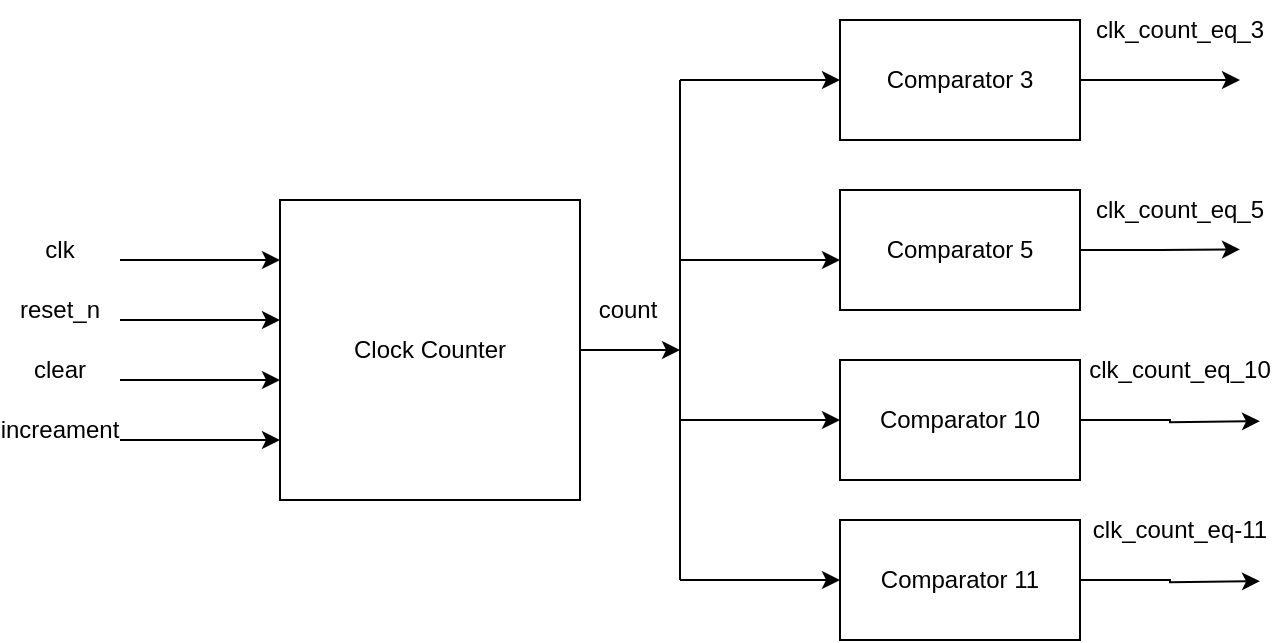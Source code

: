 <mxfile version="20.7.4" type="device"><diagram id="Oh40eJKxMi2Rnrjn9xqO" name="Page-1"><mxGraphModel dx="1235" dy="740" grid="1" gridSize="10" guides="1" tooltips="1" connect="1" arrows="1" fold="1" page="1" pageScale="1" pageWidth="827" pageHeight="1169" math="0" shadow="0"><root><mxCell id="0"/><mxCell id="1" parent="0"/><mxCell id="ayYgfuYJ6hb9SL3YzGLJ-35" style="edgeStyle=orthogonalEdgeStyle;rounded=0;orthogonalLoop=1;jettySize=auto;html=1;shadow=0;" edge="1" parent="1" source="ayYgfuYJ6hb9SL3YzGLJ-1"><mxGeometry relative="1" as="geometry"><mxPoint x="350" y="175" as="targetPoint"/></mxGeometry></mxCell><mxCell id="ayYgfuYJ6hb9SL3YzGLJ-1" value="Clock Counter" style="whiteSpace=wrap;html=1;aspect=fixed;" vertex="1" parent="1"><mxGeometry x="150" y="100" width="150" height="150" as="geometry"/></mxCell><mxCell id="ayYgfuYJ6hb9SL3YzGLJ-2" value="" style="endArrow=classic;html=1;rounded=0;" edge="1" parent="1"><mxGeometry width="50" height="50" relative="1" as="geometry"><mxPoint x="70" y="130" as="sourcePoint"/><mxPoint x="150" y="130" as="targetPoint"/></mxGeometry></mxCell><mxCell id="ayYgfuYJ6hb9SL3YzGLJ-5" value="" style="endArrow=classic;html=1;rounded=0;" edge="1" parent="1"><mxGeometry width="50" height="50" relative="1" as="geometry"><mxPoint x="70" y="160" as="sourcePoint"/><mxPoint x="150" y="160" as="targetPoint"/></mxGeometry></mxCell><mxCell id="ayYgfuYJ6hb9SL3YzGLJ-6" value="clk" style="text;html=1;strokeColor=none;fillColor=none;align=center;verticalAlign=middle;whiteSpace=wrap;rounded=0;" vertex="1" parent="1"><mxGeometry x="10" y="110" width="60" height="30" as="geometry"/></mxCell><mxCell id="ayYgfuYJ6hb9SL3YzGLJ-7" value="reset_n" style="text;html=1;strokeColor=none;fillColor=none;align=center;verticalAlign=middle;whiteSpace=wrap;rounded=0;" vertex="1" parent="1"><mxGeometry x="10" y="140" width="60" height="30" as="geometry"/></mxCell><mxCell id="ayYgfuYJ6hb9SL3YzGLJ-8" value="" style="endArrow=classic;html=1;rounded=0;" edge="1" parent="1"><mxGeometry width="50" height="50" relative="1" as="geometry"><mxPoint x="70" y="190" as="sourcePoint"/><mxPoint x="150" y="190" as="targetPoint"/></mxGeometry></mxCell><mxCell id="ayYgfuYJ6hb9SL3YzGLJ-10" value="" style="endArrow=classic;html=1;rounded=0;" edge="1" parent="1"><mxGeometry width="50" height="50" relative="1" as="geometry"><mxPoint x="70" y="220" as="sourcePoint"/><mxPoint x="150" y="220" as="targetPoint"/></mxGeometry></mxCell><mxCell id="ayYgfuYJ6hb9SL3YzGLJ-11" value="clear" style="text;html=1;strokeColor=none;fillColor=none;align=center;verticalAlign=middle;whiteSpace=wrap;rounded=0;" vertex="1" parent="1"><mxGeometry x="10" y="170" width="60" height="30" as="geometry"/></mxCell><mxCell id="ayYgfuYJ6hb9SL3YzGLJ-12" value="increament" style="text;html=1;strokeColor=none;fillColor=none;align=center;verticalAlign=middle;whiteSpace=wrap;rounded=0;" vertex="1" parent="1"><mxGeometry x="10" y="200" width="60" height="30" as="geometry"/></mxCell><mxCell id="ayYgfuYJ6hb9SL3YzGLJ-37" style="edgeStyle=orthogonalEdgeStyle;rounded=0;orthogonalLoop=1;jettySize=auto;html=1;shadow=0;" edge="1" parent="1" source="ayYgfuYJ6hb9SL3YzGLJ-15"><mxGeometry relative="1" as="geometry"><mxPoint x="630" y="40" as="targetPoint"/></mxGeometry></mxCell><mxCell id="ayYgfuYJ6hb9SL3YzGLJ-15" value="Comparator 3" style="rounded=0;whiteSpace=wrap;html=1;" vertex="1" parent="1"><mxGeometry x="430" y="10" width="120" height="60" as="geometry"/></mxCell><mxCell id="ayYgfuYJ6hb9SL3YzGLJ-38" style="edgeStyle=orthogonalEdgeStyle;rounded=0;orthogonalLoop=1;jettySize=auto;html=1;exitX=1;exitY=0.5;exitDx=0;exitDy=0;shadow=0;" edge="1" parent="1" source="ayYgfuYJ6hb9SL3YzGLJ-16"><mxGeometry relative="1" as="geometry"><mxPoint x="630" y="124.706" as="targetPoint"/></mxGeometry></mxCell><mxCell id="ayYgfuYJ6hb9SL3YzGLJ-16" value="Comparator 5" style="rounded=0;whiteSpace=wrap;html=1;" vertex="1" parent="1"><mxGeometry x="430" y="95" width="120" height="60" as="geometry"/></mxCell><mxCell id="ayYgfuYJ6hb9SL3YzGLJ-39" style="edgeStyle=orthogonalEdgeStyle;rounded=0;orthogonalLoop=1;jettySize=auto;html=1;exitX=1;exitY=0.5;exitDx=0;exitDy=0;shadow=0;" edge="1" parent="1" source="ayYgfuYJ6hb9SL3YzGLJ-17"><mxGeometry relative="1" as="geometry"><mxPoint x="640" y="210.588" as="targetPoint"/></mxGeometry></mxCell><mxCell id="ayYgfuYJ6hb9SL3YzGLJ-17" value="Comparator 10" style="rounded=0;whiteSpace=wrap;html=1;" vertex="1" parent="1"><mxGeometry x="430" y="180" width="120" height="60" as="geometry"/></mxCell><mxCell id="ayYgfuYJ6hb9SL3YzGLJ-40" style="edgeStyle=orthogonalEdgeStyle;rounded=0;orthogonalLoop=1;jettySize=auto;html=1;exitX=1;exitY=0.5;exitDx=0;exitDy=0;shadow=0;" edge="1" parent="1" source="ayYgfuYJ6hb9SL3YzGLJ-18"><mxGeometry relative="1" as="geometry"><mxPoint x="640" y="290.588" as="targetPoint"/></mxGeometry></mxCell><mxCell id="ayYgfuYJ6hb9SL3YzGLJ-18" value="Comparator 11" style="rounded=0;whiteSpace=wrap;html=1;" vertex="1" parent="1"><mxGeometry x="430" y="260" width="120" height="60" as="geometry"/></mxCell><mxCell id="ayYgfuYJ6hb9SL3YzGLJ-26" value="" style="endArrow=none;html=1;rounded=0;shadow=0;" edge="1" parent="1"><mxGeometry width="50" height="50" relative="1" as="geometry"><mxPoint x="350" y="290" as="sourcePoint"/><mxPoint x="350" y="40" as="targetPoint"/></mxGeometry></mxCell><mxCell id="ayYgfuYJ6hb9SL3YzGLJ-30" value="" style="endArrow=classic;html=1;rounded=0;shadow=0;entryX=0;entryY=0.5;entryDx=0;entryDy=0;" edge="1" parent="1" target="ayYgfuYJ6hb9SL3YzGLJ-17"><mxGeometry width="50" height="50" relative="1" as="geometry"><mxPoint x="350" y="210" as="sourcePoint"/><mxPoint x="430" y="170" as="targetPoint"/></mxGeometry></mxCell><mxCell id="ayYgfuYJ6hb9SL3YzGLJ-32" value="" style="endArrow=classic;html=1;rounded=0;shadow=0;entryX=0;entryY=0.5;entryDx=0;entryDy=0;" edge="1" parent="1"><mxGeometry width="50" height="50" relative="1" as="geometry"><mxPoint x="350" y="130" as="sourcePoint"/><mxPoint x="430" y="130" as="targetPoint"/></mxGeometry></mxCell><mxCell id="ayYgfuYJ6hb9SL3YzGLJ-33" value="" style="endArrow=classic;html=1;rounded=0;shadow=0;entryX=0;entryY=0.5;entryDx=0;entryDy=0;" edge="1" parent="1"><mxGeometry width="50" height="50" relative="1" as="geometry"><mxPoint x="350" y="40" as="sourcePoint"/><mxPoint x="430" y="40" as="targetPoint"/></mxGeometry></mxCell><mxCell id="ayYgfuYJ6hb9SL3YzGLJ-34" value="" style="endArrow=classic;html=1;rounded=0;shadow=0;entryX=0;entryY=0.5;entryDx=0;entryDy=0;" edge="1" parent="1"><mxGeometry width="50" height="50" relative="1" as="geometry"><mxPoint x="350" y="290" as="sourcePoint"/><mxPoint x="430" y="290" as="targetPoint"/></mxGeometry></mxCell><mxCell id="ayYgfuYJ6hb9SL3YzGLJ-36" value="count" style="text;html=1;strokeColor=none;fillColor=none;align=center;verticalAlign=middle;whiteSpace=wrap;rounded=0;" vertex="1" parent="1"><mxGeometry x="294" y="140" width="60" height="30" as="geometry"/></mxCell><mxCell id="ayYgfuYJ6hb9SL3YzGLJ-41" value="clk_count_eq_3" style="text;html=1;strokeColor=none;fillColor=none;align=center;verticalAlign=middle;whiteSpace=wrap;rounded=0;" vertex="1" parent="1"><mxGeometry x="570" width="60" height="30" as="geometry"/></mxCell><mxCell id="ayYgfuYJ6hb9SL3YzGLJ-42" value="clk_count_eq_5" style="text;html=1;strokeColor=none;fillColor=none;align=center;verticalAlign=middle;whiteSpace=wrap;rounded=0;" vertex="1" parent="1"><mxGeometry x="570" y="90" width="60" height="30" as="geometry"/></mxCell><mxCell id="ayYgfuYJ6hb9SL3YzGLJ-43" value="clk_count_eq_10" style="text;html=1;strokeColor=none;fillColor=none;align=center;verticalAlign=middle;whiteSpace=wrap;rounded=0;" vertex="1" parent="1"><mxGeometry x="570" y="170" width="60" height="30" as="geometry"/></mxCell><mxCell id="ayYgfuYJ6hb9SL3YzGLJ-44" value="clk_count_eq-11" style="text;html=1;strokeColor=none;fillColor=none;align=center;verticalAlign=middle;whiteSpace=wrap;rounded=0;" vertex="1" parent="1"><mxGeometry x="555" y="250" width="90" height="30" as="geometry"/></mxCell></root></mxGraphModel></diagram></mxfile>